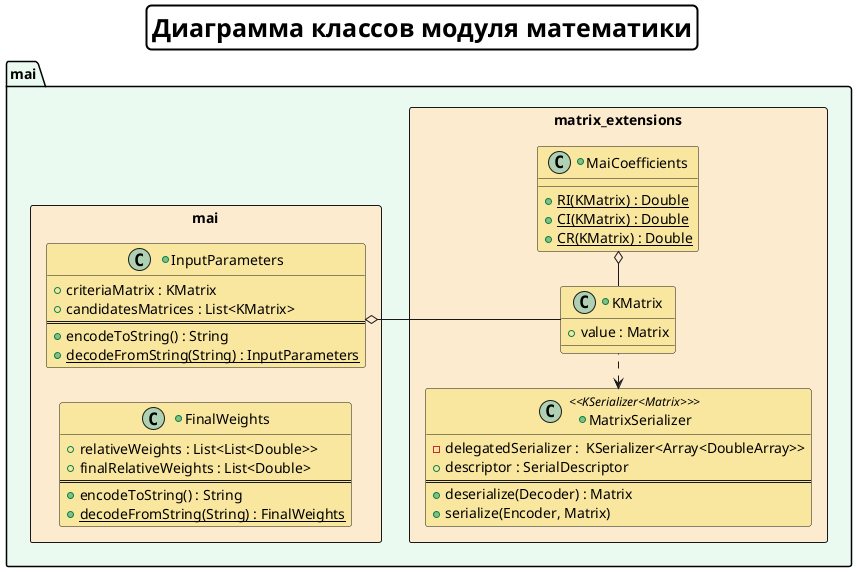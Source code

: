 @startuml

left to right direction
skinparam linetype ortho
skinparam titleBorderRoundCorner 10
skinparam titleBorderThickness 2
skinparam titleBorderColor black
skinparam titleFontSize 25

skinparam PackageBackgroundColor #EAFAF1
skinparam RectangleBackgroundColor #FDEBD0
skinparam ClassBackgroundColor #F9E79F

title Диаграмма классов модуля математики

/' Object '/
package mai {
    rectangle mai {
        +class FinalWeights {
            +relativeWeights : List<List<Double>>
            +finalRelativeWeights : List<Double>
            ==
            +encodeToString() : String
            {static} +decodeFromString(String) : FinalWeights
        }

        +class InputParameters {
            +criteriaMatrix : KMatrix
            +candidatesMatrices : List<KMatrix>
            ==
            +encodeToString() : String
            {static} +decodeFromString(String) : InputParameters
        }
    }

    rectangle matrix_extensions {
        +class KMatrix {
            +value : Matrix
        }

        +class MatrixSerializer <<KSerializer<Matrix>>> {
            -delegatedSerializer :  KSerializer<Array<DoubleArray>>
            +descriptor : SerialDescriptor
            ==
            +deserialize(Decoder) : Matrix
            +serialize(Encoder, Matrix)
        }

        +class MaiCoefficients {
            {static} +RI(KMatrix) : Double
            {static} +CI(KMatrix) : Double
            {static} +CR(KMatrix) : Double
        }
    }
}

/' Relation '/
MatrixSerializer <..r KMatrix
KMatrix --ro MaiCoefficients
KMatrix --uo InputParameters

@enduml